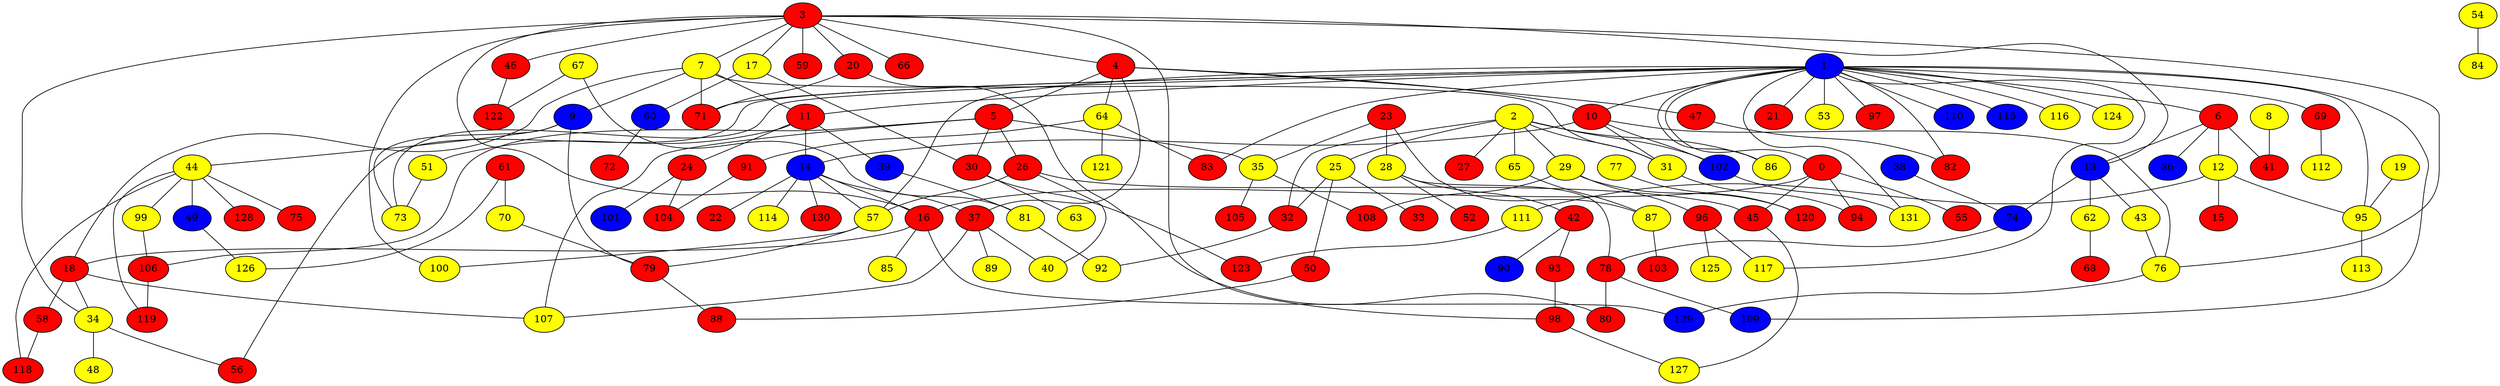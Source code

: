 graph {
0 [style = filled fillcolor = red];
1 [style = filled fillcolor = blue];
2 [style = filled fillcolor = yellow];
3 [style = filled fillcolor = red];
4 [style = filled fillcolor = red];
5 [style = filled fillcolor = red];
6 [style = filled fillcolor = red];
7 [style = filled fillcolor = yellow];
8 [style = filled fillcolor = yellow];
9 [style = filled fillcolor = blue];
10 [style = filled fillcolor = red];
11 [style = filled fillcolor = red];
12 [style = filled fillcolor = yellow];
13 [style = filled fillcolor = blue];
14 [style = filled fillcolor = blue];
15 [style = filled fillcolor = red];
16 [style = filled fillcolor = red];
17 [style = filled fillcolor = yellow];
18 [style = filled fillcolor = red];
19 [style = filled fillcolor = yellow];
20 [style = filled fillcolor = red];
21 [style = filled fillcolor = red];
22 [style = filled fillcolor = red];
23 [style = filled fillcolor = red];
24 [style = filled fillcolor = red];
25 [style = filled fillcolor = yellow];
26 [style = filled fillcolor = red];
27 [style = filled fillcolor = red];
28 [style = filled fillcolor = yellow];
29 [style = filled fillcolor = yellow];
30 [style = filled fillcolor = red];
31 [style = filled fillcolor = yellow];
32 [style = filled fillcolor = red];
33 [style = filled fillcolor = red];
34 [style = filled fillcolor = yellow];
35 [style = filled fillcolor = yellow];
36 [style = filled fillcolor = blue];
37 [style = filled fillcolor = red];
38 [style = filled fillcolor = blue];
39 [style = filled fillcolor = blue];
40 [style = filled fillcolor = yellow];
41 [style = filled fillcolor = red];
42 [style = filled fillcolor = red];
43 [style = filled fillcolor = yellow];
44 [style = filled fillcolor = yellow];
45 [style = filled fillcolor = red];
46 [style = filled fillcolor = red];
47 [style = filled fillcolor = red];
48 [style = filled fillcolor = yellow];
49 [style = filled fillcolor = blue];
50 [style = filled fillcolor = red];
51 [style = filled fillcolor = yellow];
52 [style = filled fillcolor = red];
53 [style = filled fillcolor = yellow];
54 [style = filled fillcolor = yellow];
55 [style = filled fillcolor = red];
56 [style = filled fillcolor = red];
57 [style = filled fillcolor = yellow];
58 [style = filled fillcolor = red];
59 [style = filled fillcolor = red];
60 [style = filled fillcolor = blue];
61 [style = filled fillcolor = red];
62 [style = filled fillcolor = yellow];
63 [style = filled fillcolor = yellow];
64 [style = filled fillcolor = yellow];
65 [style = filled fillcolor = yellow];
66 [style = filled fillcolor = red];
67 [style = filled fillcolor = yellow];
68 [style = filled fillcolor = red];
69 [style = filled fillcolor = red];
70 [style = filled fillcolor = yellow];
71 [style = filled fillcolor = red];
72 [style = filled fillcolor = red];
73 [style = filled fillcolor = yellow];
74 [style = filled fillcolor = blue];
75 [style = filled fillcolor = red];
76 [style = filled fillcolor = yellow];
77 [style = filled fillcolor = yellow];
78 [style = filled fillcolor = red];
79 [style = filled fillcolor = red];
80 [style = filled fillcolor = red];
81 [style = filled fillcolor = yellow];
82 [style = filled fillcolor = red];
83 [style = filled fillcolor = red];
84 [style = filled fillcolor = yellow];
85 [style = filled fillcolor = yellow];
86 [style = filled fillcolor = yellow];
87 [style = filled fillcolor = yellow];
88 [style = filled fillcolor = red];
89 [style = filled fillcolor = yellow];
90 [style = filled fillcolor = blue];
91 [style = filled fillcolor = red];
92 [style = filled fillcolor = yellow];
93 [style = filled fillcolor = red];
94 [style = filled fillcolor = red];
95 [style = filled fillcolor = yellow];
96 [style = filled fillcolor = red];
97 [style = filled fillcolor = red];
98 [style = filled fillcolor = red];
99 [style = filled fillcolor = yellow];
100 [style = filled fillcolor = yellow];
101 [style = filled fillcolor = blue];
102 [style = filled fillcolor = blue];
103 [style = filled fillcolor = red];
104 [style = filled fillcolor = red];
105 [style = filled fillcolor = red];
106 [style = filled fillcolor = red];
107 [style = filled fillcolor = yellow];
108 [style = filled fillcolor = red];
109 [style = filled fillcolor = blue];
110 [style = filled fillcolor = blue];
111 [style = filled fillcolor = yellow];
112 [style = filled fillcolor = yellow];
113 [style = filled fillcolor = yellow];
114 [style = filled fillcolor = yellow];
115 [style = filled fillcolor = blue];
116 [style = filled fillcolor = yellow];
117 [style = filled fillcolor = yellow];
118 [style = filled fillcolor = red];
119 [style = filled fillcolor = red];
120 [style = filled fillcolor = red];
121 [style = filled fillcolor = yellow];
122 [style = filled fillcolor = red];
123 [style = filled fillcolor = red];
124 [style = filled fillcolor = yellow];
125 [style = filled fillcolor = yellow];
126 [style = filled fillcolor = yellow];
127 [style = filled fillcolor = yellow];
128 [style = filled fillcolor = red];
129 [style = filled fillcolor = blue];
130 [style = filled fillcolor = red];
131 [style = filled fillcolor = yellow];
1 -- 11;
1 -- 10;
1 -- 6;
1 -- 0;
1 -- 21;
1 -- 53;
1 -- 56;
1 -- 57;
1 -- 69;
1 -- 71;
1 -- 73;
1 -- 82;
1 -- 83;
1 -- 86;
1 -- 95;
1 -- 97;
1 -- 109;
1 -- 110;
1 -- 115;
1 -- 116;
1 -- 117;
1 -- 124;
1 -- 131;
2 -- 25;
2 -- 27;
2 -- 29;
2 -- 31;
2 -- 32;
2 -- 65;
2 -- 86;
2 -- 102;
0 -- 16;
0 -- 45;
0 -- 55;
0 -- 94;
3 -- 4;
3 -- 7;
3 -- 13;
3 -- 16;
3 -- 17;
3 -- 20;
3 -- 34;
3 -- 46;
3 -- 59;
3 -- 66;
3 -- 76;
3 -- 98;
3 -- 100;
4 -- 5;
4 -- 10;
4 -- 37;
4 -- 47;
4 -- 64;
5 -- 26;
5 -- 30;
5 -- 35;
5 -- 106;
5 -- 107;
6 -- 12;
6 -- 13;
6 -- 36;
6 -- 41;
7 -- 9;
7 -- 11;
7 -- 18;
7 -- 31;
7 -- 71;
8 -- 41;
9 -- 44;
9 -- 73;
9 -- 79;
10 -- 14;
10 -- 31;
10 -- 76;
10 -- 102;
11 -- 14;
11 -- 24;
11 -- 39;
11 -- 51;
12 -- 15;
12 -- 95;
12 -- 111;
13 -- 43;
13 -- 62;
13 -- 74;
14 -- 16;
14 -- 22;
14 -- 37;
14 -- 57;
14 -- 114;
14 -- 130;
16 -- 18;
16 -- 85;
16 -- 129;
17 -- 30;
17 -- 60;
18 -- 34;
18 -- 58;
18 -- 107;
19 -- 95;
20 -- 71;
20 -- 80;
23 -- 28;
23 -- 35;
23 -- 87;
24 -- 101;
24 -- 104;
25 -- 32;
25 -- 33;
25 -- 50;
26 -- 40;
26 -- 45;
26 -- 57;
28 -- 42;
28 -- 52;
28 -- 78;
29 -- 96;
29 -- 108;
29 -- 120;
30 -- 63;
30 -- 123;
31 -- 94;
32 -- 92;
34 -- 48;
34 -- 56;
35 -- 105;
35 -- 108;
37 -- 40;
37 -- 89;
37 -- 107;
38 -- 74;
39 -- 81;
42 -- 90;
42 -- 93;
43 -- 76;
44 -- 49;
44 -- 75;
44 -- 99;
44 -- 118;
44 -- 119;
44 -- 128;
45 -- 127;
46 -- 122;
47 -- 82;
49 -- 126;
50 -- 88;
51 -- 73;
54 -- 84;
57 -- 79;
57 -- 100;
58 -- 118;
60 -- 72;
61 -- 70;
61 -- 126;
62 -- 68;
64 -- 83;
64 -- 91;
64 -- 121;
65 -- 87;
67 -- 81;
67 -- 122;
69 -- 112;
70 -- 79;
74 -- 78;
76 -- 129;
77 -- 120;
78 -- 80;
78 -- 109;
79 -- 88;
81 -- 92;
87 -- 103;
91 -- 104;
93 -- 98;
95 -- 113;
96 -- 117;
96 -- 125;
98 -- 127;
99 -- 106;
102 -- 131;
106 -- 119;
111 -- 123;
}
